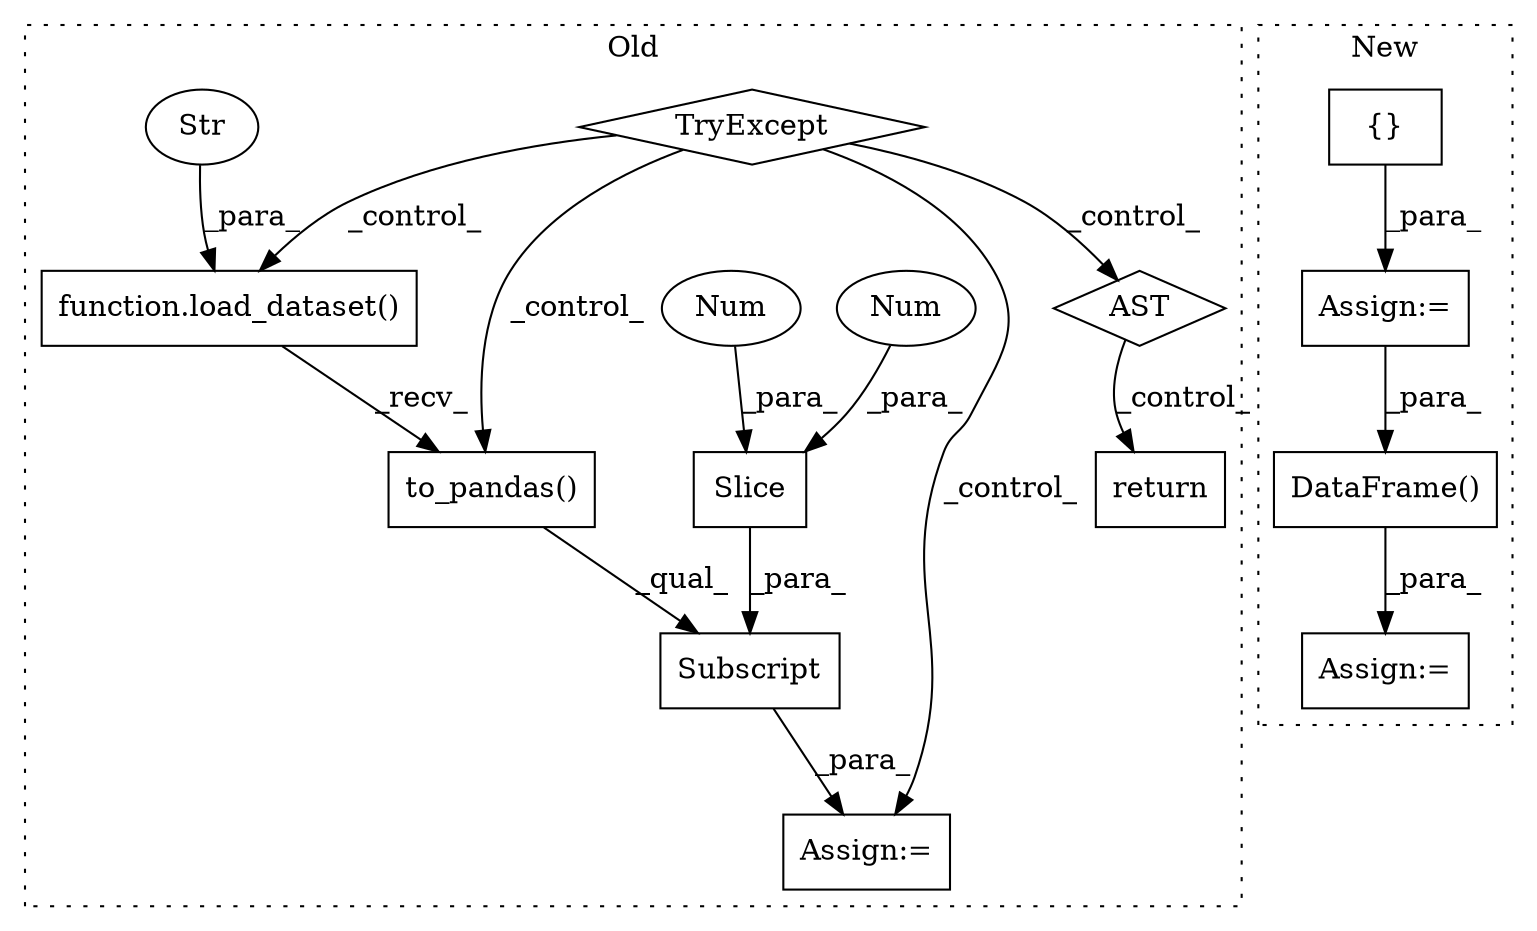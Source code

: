 digraph G {
subgraph cluster0 {
1 [label="Slice" a="80" s="343" l="4" shape="box"];
3 [label="Num" a="76" s="343" l="1" shape="ellipse"];
4 [label="Subscript" a="63" s="266,0" l="92,0" shape="box"];
7 [label="Num" a="76" s="345" l="2" shape="ellipse"];
8 [label="function.load_dataset()" a="75" s="280,302" l="13,23" shape="box"];
9 [label="Str" a="66" s="293" l="9" shape="ellipse"];
10 [label="TryExcept" a="71" s="124" l="13" shape="diamond"];
11 [label="AST" a="2" s="363,0" l="7,0" shape="diamond"];
13 [label="to_pandas()" a="75" s="280" l="57" shape="box"];
14 [label="Assign:=" a="68" s="263" l="3" shape="box"];
15 [label="return" a="93" s="415" l="6" shape="box"];
label = "Old";
style="dotted";
}
subgraph cluster1 {
2 [label="{}" a="95" s="1290,1772" l="10,7" shape="box"];
5 [label="Assign:=" a="68" s="1795" l="3" shape="box"];
6 [label="Assign:=" a="68" s="1287" l="3" shape="box"];
12 [label="DataFrame()" a="75" s="1798,1819" l="13,1" shape="box"];
label = "New";
style="dotted";
}
1 -> 4 [label="_para_"];
2 -> 6 [label="_para_"];
3 -> 1 [label="_para_"];
4 -> 14 [label="_para_"];
6 -> 12 [label="_para_"];
7 -> 1 [label="_para_"];
8 -> 13 [label="_recv_"];
9 -> 8 [label="_para_"];
10 -> 11 [label="_control_"];
10 -> 13 [label="_control_"];
10 -> 8 [label="_control_"];
10 -> 14 [label="_control_"];
11 -> 15 [label="_control_"];
12 -> 5 [label="_para_"];
13 -> 4 [label="_qual_"];
}